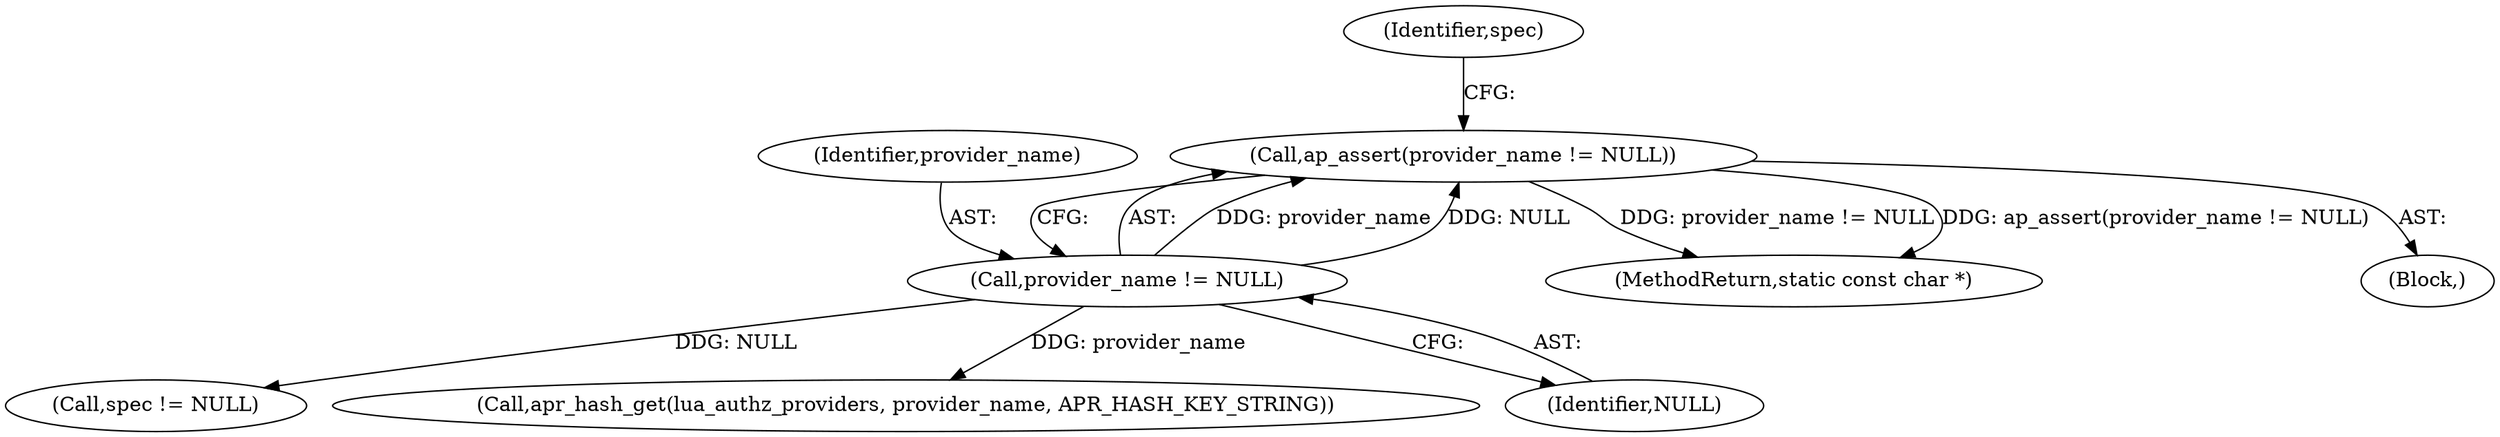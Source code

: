digraph "0_httpd_3f1693d558d0758f829c8b53993f1749ddf6ffcb_0@API" {
"1000116" [label="(Call,ap_assert(provider_name != NULL))"];
"1000117" [label="(Call,provider_name != NULL)"];
"1000104" [label="(Block,)"];
"1000117" [label="(Call,provider_name != NULL)"];
"1000127" [label="(Call,spec != NULL)"];
"1000168" [label="(MethodReturn,static const char *)"];
"1000122" [label="(Call,apr_hash_get(lua_authz_providers, provider_name, APR_HASH_KEY_STRING))"];
"1000119" [label="(Identifier,NULL)"];
"1000118" [label="(Identifier,provider_name)"];
"1000121" [label="(Identifier,spec)"];
"1000116" [label="(Call,ap_assert(provider_name != NULL))"];
"1000116" -> "1000104"  [label="AST: "];
"1000116" -> "1000117"  [label="CFG: "];
"1000117" -> "1000116"  [label="AST: "];
"1000121" -> "1000116"  [label="CFG: "];
"1000116" -> "1000168"  [label="DDG: provider_name != NULL"];
"1000116" -> "1000168"  [label="DDG: ap_assert(provider_name != NULL)"];
"1000117" -> "1000116"  [label="DDG: provider_name"];
"1000117" -> "1000116"  [label="DDG: NULL"];
"1000117" -> "1000119"  [label="CFG: "];
"1000118" -> "1000117"  [label="AST: "];
"1000119" -> "1000117"  [label="AST: "];
"1000117" -> "1000122"  [label="DDG: provider_name"];
"1000117" -> "1000127"  [label="DDG: NULL"];
}
